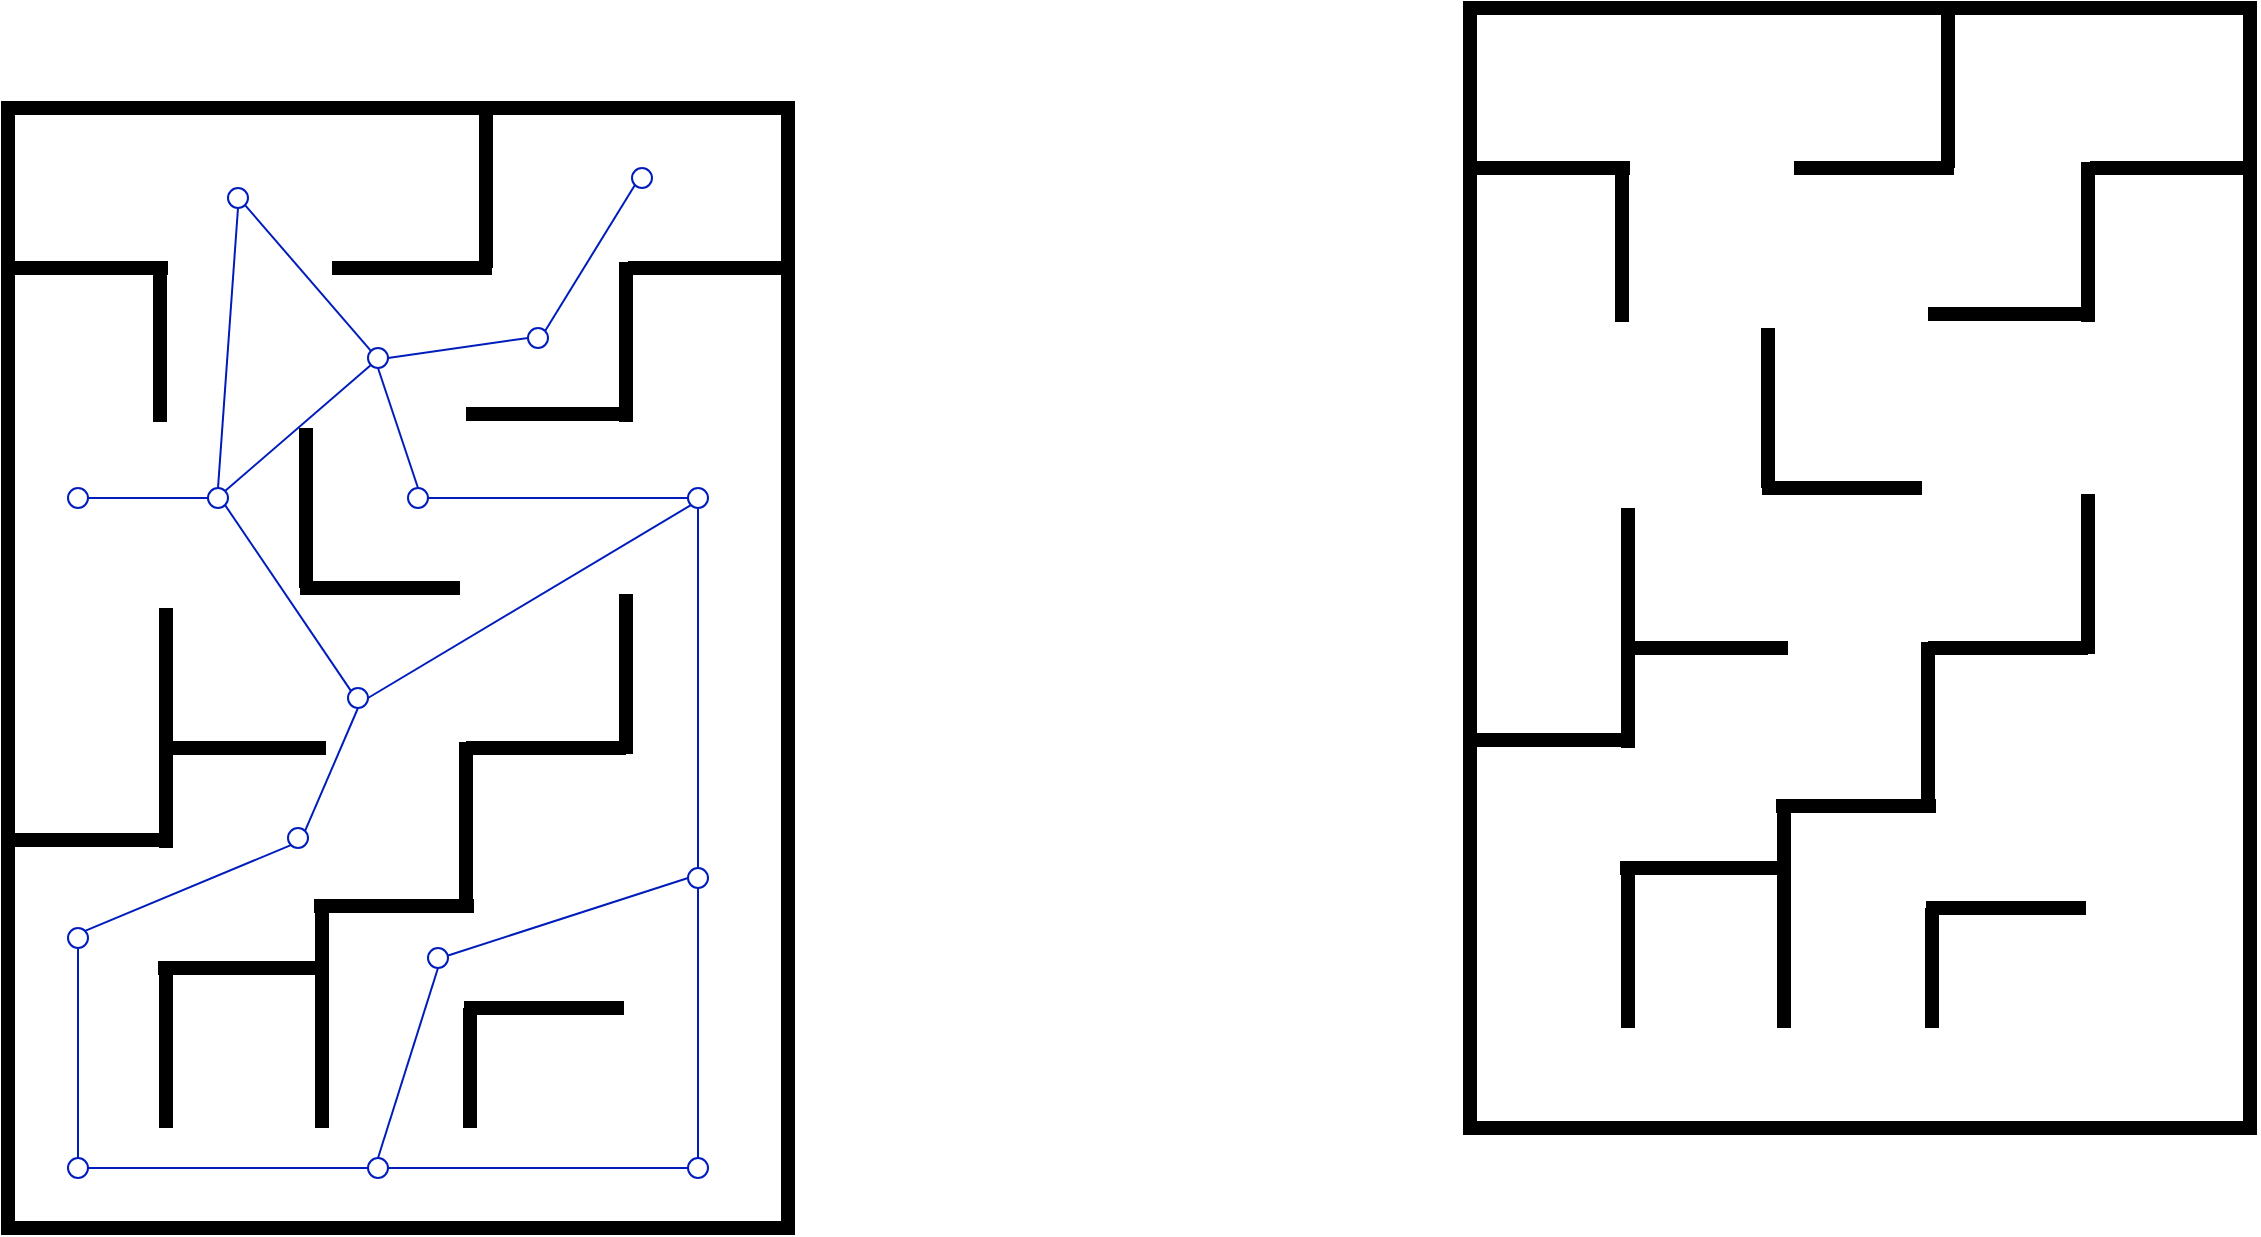 <mxfile version="21.2.8" type="device" pages="2">
  <diagram name="Page-1" id="AOB0-Nac2v83mfSuVHvI">
    <mxGraphModel dx="1936" dy="1079" grid="0" gridSize="10" guides="1" tooltips="1" connect="1" arrows="1" fold="1" page="0" pageScale="1" pageWidth="827" pageHeight="1169" math="0" shadow="0">
      <root>
        <mxCell id="0" />
        <mxCell id="1" parent="0" />
        <mxCell id="N3BqBY6gbxbEABjLlKTX-1" value="" style="rounded=0;whiteSpace=wrap;html=1;strokeWidth=7;" parent="1" vertex="1">
          <mxGeometry x="1" width="390" height="560" as="geometry" />
        </mxCell>
        <mxCell id="N3BqBY6gbxbEABjLlKTX-3" value="" style="endArrow=none;html=1;rounded=0;strokeWidth=7;endSize=6;" parent="1" edge="1">
          <mxGeometry width="50" height="50" relative="1" as="geometry">
            <mxPoint x="1" y="80" as="sourcePoint" />
            <mxPoint x="81" y="80" as="targetPoint" />
          </mxGeometry>
        </mxCell>
        <mxCell id="N3BqBY6gbxbEABjLlKTX-4" value="" style="endArrow=none;html=1;rounded=0;strokeWidth=7;endSize=6;" parent="1" edge="1">
          <mxGeometry width="50" height="50" relative="1" as="geometry">
            <mxPoint x="80" y="430" as="sourcePoint" />
            <mxPoint x="80" y="510" as="targetPoint" />
          </mxGeometry>
        </mxCell>
        <mxCell id="N3BqBY6gbxbEABjLlKTX-5" value="" style="endArrow=none;html=1;rounded=0;strokeWidth=7;endSize=6;" parent="1" edge="1">
          <mxGeometry width="50" height="50" relative="1" as="geometry">
            <mxPoint x="77" y="77" as="sourcePoint" />
            <mxPoint x="77" y="157" as="targetPoint" />
          </mxGeometry>
        </mxCell>
        <mxCell id="N3BqBY6gbxbEABjLlKTX-6" value="" style="endArrow=none;html=1;rounded=0;strokeWidth=7;endSize=6;" parent="1" edge="1">
          <mxGeometry width="50" height="50" relative="1" as="geometry">
            <mxPoint x="163" y="80" as="sourcePoint" />
            <mxPoint x="243" y="80" as="targetPoint" />
          </mxGeometry>
        </mxCell>
        <mxCell id="N3BqBY6gbxbEABjLlKTX-8" value="" style="endArrow=none;html=1;rounded=0;strokeWidth=7;endSize=6;" parent="1" edge="1">
          <mxGeometry width="50" height="50" relative="1" as="geometry">
            <mxPoint x="240" as="sourcePoint" />
            <mxPoint x="240" y="80" as="targetPoint" />
          </mxGeometry>
        </mxCell>
        <mxCell id="N3BqBY6gbxbEABjLlKTX-9" value="" style="endArrow=none;html=1;rounded=0;strokeWidth=7;endSize=6;" parent="1" edge="1">
          <mxGeometry width="50" height="50" relative="1" as="geometry">
            <mxPoint x="311" y="80" as="sourcePoint" />
            <mxPoint x="391" y="80" as="targetPoint" />
          </mxGeometry>
        </mxCell>
        <mxCell id="N3BqBY6gbxbEABjLlKTX-10" value="" style="endArrow=none;html=1;rounded=0;strokeWidth=7;endSize=6;" parent="1" edge="1">
          <mxGeometry width="50" height="50" relative="1" as="geometry">
            <mxPoint x="310" y="77" as="sourcePoint" />
            <mxPoint x="310" y="157" as="targetPoint" />
          </mxGeometry>
        </mxCell>
        <mxCell id="N3BqBY6gbxbEABjLlKTX-11" value="" style="endArrow=none;html=1;rounded=0;strokeWidth=7;endSize=6;" parent="1" edge="1">
          <mxGeometry width="50" height="50" relative="1" as="geometry">
            <mxPoint x="230" y="153" as="sourcePoint" />
            <mxPoint x="310" y="153" as="targetPoint" />
          </mxGeometry>
        </mxCell>
        <mxCell id="N3BqBY6gbxbEABjLlKTX-13" value="" style="endArrow=none;html=1;rounded=0;strokeWidth=7;endSize=6;" parent="1" edge="1">
          <mxGeometry width="50" height="50" relative="1" as="geometry">
            <mxPoint x="150" y="160" as="sourcePoint" />
            <mxPoint x="150" y="240" as="targetPoint" />
          </mxGeometry>
        </mxCell>
        <mxCell id="N3BqBY6gbxbEABjLlKTX-14" value="" style="endArrow=none;html=1;rounded=0;strokeWidth=7;endSize=6;" parent="1" edge="1">
          <mxGeometry width="50" height="50" relative="1" as="geometry">
            <mxPoint x="80" y="320" as="sourcePoint" />
            <mxPoint x="160" y="320" as="targetPoint" />
          </mxGeometry>
        </mxCell>
        <mxCell id="N3BqBY6gbxbEABjLlKTX-15" value="" style="endArrow=none;html=1;rounded=0;strokeWidth=7;endSize=6;" parent="1" edge="1">
          <mxGeometry width="50" height="50" relative="1" as="geometry">
            <mxPoint x="80" y="250" as="sourcePoint" />
            <mxPoint x="80" y="370" as="targetPoint" />
          </mxGeometry>
        </mxCell>
        <mxCell id="N3BqBY6gbxbEABjLlKTX-16" value="" style="endArrow=none;html=1;rounded=0;strokeWidth=7;endSize=6;" parent="1" edge="1">
          <mxGeometry width="50" height="50" relative="1" as="geometry">
            <mxPoint x="1" y="366" as="sourcePoint" />
            <mxPoint x="81" y="366" as="targetPoint" />
          </mxGeometry>
        </mxCell>
        <mxCell id="N3BqBY6gbxbEABjLlKTX-17" value="" style="endArrow=none;html=1;rounded=0;strokeWidth=7;endSize=6;" parent="1" edge="1">
          <mxGeometry width="50" height="50" relative="1" as="geometry">
            <mxPoint x="310" y="243" as="sourcePoint" />
            <mxPoint x="310" y="323" as="targetPoint" />
          </mxGeometry>
        </mxCell>
        <mxCell id="N3BqBY6gbxbEABjLlKTX-18" value="" style="endArrow=none;html=1;rounded=0;strokeWidth=7;endSize=6;" parent="1" edge="1">
          <mxGeometry width="50" height="50" relative="1" as="geometry">
            <mxPoint x="147" y="240" as="sourcePoint" />
            <mxPoint x="227" y="240" as="targetPoint" />
          </mxGeometry>
        </mxCell>
        <mxCell id="N3BqBY6gbxbEABjLlKTX-19" value="" style="endArrow=none;html=1;rounded=0;strokeWidth=7;endSize=6;" parent="1" edge="1">
          <mxGeometry width="50" height="50" relative="1" as="geometry">
            <mxPoint x="230" y="320" as="sourcePoint" />
            <mxPoint x="310" y="320" as="targetPoint" />
          </mxGeometry>
        </mxCell>
        <mxCell id="N3BqBY6gbxbEABjLlKTX-20" value="" style="endArrow=none;html=1;rounded=0;strokeWidth=7;endSize=6;" parent="1" edge="1">
          <mxGeometry width="50" height="50" relative="1" as="geometry">
            <mxPoint x="230" y="317" as="sourcePoint" />
            <mxPoint x="230" y="397" as="targetPoint" />
          </mxGeometry>
        </mxCell>
        <mxCell id="N3BqBY6gbxbEABjLlKTX-21" value="" style="endArrow=none;html=1;rounded=0;strokeWidth=7;endSize=6;" parent="1" edge="1">
          <mxGeometry width="50" height="50" relative="1" as="geometry">
            <mxPoint x="154" y="399" as="sourcePoint" />
            <mxPoint x="234" y="399" as="targetPoint" />
          </mxGeometry>
        </mxCell>
        <mxCell id="N3BqBY6gbxbEABjLlKTX-23" value="" style="endArrow=none;html=1;rounded=0;strokeWidth=7;endSize=6;" parent="1" edge="1">
          <mxGeometry width="50" height="50" relative="1" as="geometry">
            <mxPoint x="158" y="400" as="sourcePoint" />
            <mxPoint x="158" y="510" as="targetPoint" />
          </mxGeometry>
        </mxCell>
        <mxCell id="N3BqBY6gbxbEABjLlKTX-24" value="" style="endArrow=none;html=1;rounded=0;strokeWidth=7;endSize=6;" parent="1" edge="1">
          <mxGeometry width="50" height="50" relative="1" as="geometry">
            <mxPoint x="76" y="430" as="sourcePoint" />
            <mxPoint x="156" y="430" as="targetPoint" />
          </mxGeometry>
        </mxCell>
        <mxCell id="N3BqBY6gbxbEABjLlKTX-25" value="" style="endArrow=none;html=1;rounded=0;strokeWidth=7;endSize=6;" parent="1" edge="1">
          <mxGeometry width="50" height="50" relative="1" as="geometry">
            <mxPoint x="229" y="450" as="sourcePoint" />
            <mxPoint x="309" y="450" as="targetPoint" />
          </mxGeometry>
        </mxCell>
        <mxCell id="N3BqBY6gbxbEABjLlKTX-26" value="" style="endArrow=none;html=1;rounded=0;strokeWidth=7;endSize=6;" parent="1" edge="1">
          <mxGeometry width="50" height="50" relative="1" as="geometry">
            <mxPoint x="232" y="450" as="sourcePoint" />
            <mxPoint x="232" y="510" as="targetPoint" />
          </mxGeometry>
        </mxCell>
        <mxCell id="vQWdCR0RZfKfUGTafbh_-1" value="" style="rounded=0;whiteSpace=wrap;html=1;strokeWidth=7;movable=0;resizable=0;rotatable=0;deletable=0;editable=0;locked=1;connectable=0;" vertex="1" parent="1">
          <mxGeometry x="-730" y="50" width="390" height="560" as="geometry" />
        </mxCell>
        <mxCell id="vQWdCR0RZfKfUGTafbh_-2" value="" style="endArrow=none;html=1;rounded=0;strokeWidth=7;endSize=6;movable=0;resizable=0;rotatable=0;deletable=0;editable=0;locked=1;connectable=0;" edge="1" parent="1">
          <mxGeometry width="50" height="50" relative="1" as="geometry">
            <mxPoint x="-730" y="130" as="sourcePoint" />
            <mxPoint x="-650" y="130" as="targetPoint" />
          </mxGeometry>
        </mxCell>
        <mxCell id="vQWdCR0RZfKfUGTafbh_-3" value="" style="endArrow=none;html=1;rounded=0;strokeWidth=7;endSize=6;movable=0;resizable=0;rotatable=0;deletable=0;editable=0;locked=1;connectable=0;" edge="1" parent="1">
          <mxGeometry width="50" height="50" relative="1" as="geometry">
            <mxPoint x="-651" y="480" as="sourcePoint" />
            <mxPoint x="-651" y="560" as="targetPoint" />
          </mxGeometry>
        </mxCell>
        <mxCell id="vQWdCR0RZfKfUGTafbh_-4" value="" style="endArrow=none;html=1;rounded=0;strokeWidth=7;endSize=6;movable=0;resizable=0;rotatable=0;deletable=0;editable=0;locked=1;connectable=0;" edge="1" parent="1">
          <mxGeometry width="50" height="50" relative="1" as="geometry">
            <mxPoint x="-654" y="127" as="sourcePoint" />
            <mxPoint x="-654" y="207" as="targetPoint" />
          </mxGeometry>
        </mxCell>
        <mxCell id="vQWdCR0RZfKfUGTafbh_-5" value="" style="endArrow=none;html=1;rounded=0;strokeWidth=7;endSize=6;movable=0;resizable=0;rotatable=0;deletable=0;editable=0;locked=1;connectable=0;" edge="1" parent="1">
          <mxGeometry width="50" height="50" relative="1" as="geometry">
            <mxPoint x="-568" y="130" as="sourcePoint" />
            <mxPoint x="-488" y="130" as="targetPoint" />
          </mxGeometry>
        </mxCell>
        <mxCell id="vQWdCR0RZfKfUGTafbh_-6" value="" style="endArrow=none;html=1;rounded=0;strokeWidth=7;endSize=6;movable=0;resizable=0;rotatable=0;deletable=0;editable=0;locked=1;connectable=0;" edge="1" parent="1">
          <mxGeometry width="50" height="50" relative="1" as="geometry">
            <mxPoint x="-491" y="50" as="sourcePoint" />
            <mxPoint x="-491" y="130" as="targetPoint" />
          </mxGeometry>
        </mxCell>
        <mxCell id="vQWdCR0RZfKfUGTafbh_-7" value="" style="endArrow=none;html=1;rounded=0;strokeWidth=7;endSize=6;movable=0;resizable=0;rotatable=0;deletable=0;editable=0;locked=1;connectable=0;" edge="1" parent="1">
          <mxGeometry width="50" height="50" relative="1" as="geometry">
            <mxPoint x="-420" y="130" as="sourcePoint" />
            <mxPoint x="-340" y="130" as="targetPoint" />
          </mxGeometry>
        </mxCell>
        <mxCell id="vQWdCR0RZfKfUGTafbh_-8" value="" style="endArrow=none;html=1;rounded=0;strokeWidth=7;endSize=6;movable=0;resizable=0;rotatable=0;deletable=0;editable=0;locked=1;connectable=0;" edge="1" parent="1">
          <mxGeometry width="50" height="50" relative="1" as="geometry">
            <mxPoint x="-421" y="127" as="sourcePoint" />
            <mxPoint x="-421" y="207" as="targetPoint" />
          </mxGeometry>
        </mxCell>
        <mxCell id="vQWdCR0RZfKfUGTafbh_-9" value="" style="endArrow=none;html=1;rounded=0;strokeWidth=7;endSize=6;movable=0;resizable=0;rotatable=0;deletable=0;editable=0;locked=1;connectable=0;" edge="1" parent="1">
          <mxGeometry width="50" height="50" relative="1" as="geometry">
            <mxPoint x="-501" y="203" as="sourcePoint" />
            <mxPoint x="-421" y="203" as="targetPoint" />
          </mxGeometry>
        </mxCell>
        <mxCell id="vQWdCR0RZfKfUGTafbh_-10" value="" style="endArrow=none;html=1;rounded=0;strokeWidth=7;endSize=6;movable=0;resizable=0;rotatable=0;deletable=0;editable=0;locked=1;connectable=0;" edge="1" parent="1">
          <mxGeometry width="50" height="50" relative="1" as="geometry">
            <mxPoint x="-581" y="210" as="sourcePoint" />
            <mxPoint x="-581" y="290" as="targetPoint" />
          </mxGeometry>
        </mxCell>
        <mxCell id="vQWdCR0RZfKfUGTafbh_-11" value="" style="endArrow=none;html=1;rounded=0;strokeWidth=7;endSize=6;movable=0;resizable=0;rotatable=0;deletable=0;editable=0;locked=1;connectable=0;" edge="1" parent="1">
          <mxGeometry width="50" height="50" relative="1" as="geometry">
            <mxPoint x="-651" y="370" as="sourcePoint" />
            <mxPoint x="-571" y="370" as="targetPoint" />
          </mxGeometry>
        </mxCell>
        <mxCell id="vQWdCR0RZfKfUGTafbh_-12" value="" style="endArrow=none;html=1;rounded=0;strokeWidth=7;endSize=6;movable=0;resizable=0;rotatable=0;deletable=0;editable=0;locked=1;connectable=0;" edge="1" parent="1">
          <mxGeometry width="50" height="50" relative="1" as="geometry">
            <mxPoint x="-651" y="300" as="sourcePoint" />
            <mxPoint x="-651" y="420" as="targetPoint" />
          </mxGeometry>
        </mxCell>
        <mxCell id="vQWdCR0RZfKfUGTafbh_-13" value="" style="endArrow=none;html=1;rounded=0;strokeWidth=7;endSize=6;movable=0;resizable=0;rotatable=0;deletable=0;editable=0;locked=1;connectable=0;" edge="1" parent="1">
          <mxGeometry width="50" height="50" relative="1" as="geometry">
            <mxPoint x="-730" y="416" as="sourcePoint" />
            <mxPoint x="-650" y="416" as="targetPoint" />
          </mxGeometry>
        </mxCell>
        <mxCell id="vQWdCR0RZfKfUGTafbh_-14" value="" style="endArrow=none;html=1;rounded=0;strokeWidth=7;endSize=6;movable=0;resizable=0;rotatable=0;deletable=0;editable=0;locked=1;connectable=0;" edge="1" parent="1">
          <mxGeometry width="50" height="50" relative="1" as="geometry">
            <mxPoint x="-421" y="293" as="sourcePoint" />
            <mxPoint x="-421" y="373" as="targetPoint" />
          </mxGeometry>
        </mxCell>
        <mxCell id="vQWdCR0RZfKfUGTafbh_-15" value="" style="endArrow=none;html=1;rounded=0;strokeWidth=7;endSize=6;movable=0;resizable=0;rotatable=0;deletable=0;editable=0;locked=1;connectable=0;" edge="1" parent="1">
          <mxGeometry width="50" height="50" relative="1" as="geometry">
            <mxPoint x="-584" y="290" as="sourcePoint" />
            <mxPoint x="-504" y="290" as="targetPoint" />
          </mxGeometry>
        </mxCell>
        <mxCell id="vQWdCR0RZfKfUGTafbh_-16" value="" style="endArrow=none;html=1;rounded=0;strokeWidth=7;endSize=6;movable=0;resizable=0;rotatable=0;deletable=0;editable=0;locked=1;connectable=0;" edge="1" parent="1">
          <mxGeometry width="50" height="50" relative="1" as="geometry">
            <mxPoint x="-501" y="370" as="sourcePoint" />
            <mxPoint x="-421" y="370" as="targetPoint" />
          </mxGeometry>
        </mxCell>
        <mxCell id="vQWdCR0RZfKfUGTafbh_-17" value="" style="endArrow=none;html=1;rounded=0;strokeWidth=7;endSize=6;movable=0;resizable=0;rotatable=0;deletable=0;editable=0;locked=1;connectable=0;" edge="1" parent="1">
          <mxGeometry width="50" height="50" relative="1" as="geometry">
            <mxPoint x="-501" y="367" as="sourcePoint" />
            <mxPoint x="-501" y="447" as="targetPoint" />
          </mxGeometry>
        </mxCell>
        <mxCell id="vQWdCR0RZfKfUGTafbh_-18" value="" style="endArrow=none;html=1;rounded=0;strokeWidth=7;endSize=6;movable=0;resizable=0;rotatable=0;deletable=0;editable=0;locked=1;connectable=0;" edge="1" parent="1">
          <mxGeometry width="50" height="50" relative="1" as="geometry">
            <mxPoint x="-577" y="449" as="sourcePoint" />
            <mxPoint x="-497" y="449" as="targetPoint" />
          </mxGeometry>
        </mxCell>
        <mxCell id="vQWdCR0RZfKfUGTafbh_-19" value="" style="endArrow=none;html=1;rounded=0;strokeWidth=7;endSize=6;movable=0;resizable=0;rotatable=0;deletable=0;editable=0;locked=1;connectable=0;" edge="1" parent="1">
          <mxGeometry width="50" height="50" relative="1" as="geometry">
            <mxPoint x="-573" y="450" as="sourcePoint" />
            <mxPoint x="-573" y="560" as="targetPoint" />
          </mxGeometry>
        </mxCell>
        <mxCell id="vQWdCR0RZfKfUGTafbh_-20" value="" style="endArrow=none;html=1;rounded=0;strokeWidth=7;endSize=6;movable=0;resizable=0;rotatable=0;deletable=0;editable=0;locked=1;connectable=0;" edge="1" parent="1">
          <mxGeometry width="50" height="50" relative="1" as="geometry">
            <mxPoint x="-655" y="480" as="sourcePoint" />
            <mxPoint x="-575" y="480" as="targetPoint" />
          </mxGeometry>
        </mxCell>
        <mxCell id="vQWdCR0RZfKfUGTafbh_-21" value="" style="endArrow=none;html=1;rounded=0;strokeWidth=7;endSize=6;movable=0;resizable=0;rotatable=0;deletable=0;editable=0;locked=1;connectable=0;" edge="1" parent="1">
          <mxGeometry width="50" height="50" relative="1" as="geometry">
            <mxPoint x="-502" y="500" as="sourcePoint" />
            <mxPoint x="-422" y="500" as="targetPoint" />
          </mxGeometry>
        </mxCell>
        <mxCell id="vQWdCR0RZfKfUGTafbh_-22" value="" style="endArrow=none;html=1;rounded=0;strokeWidth=7;endSize=6;movable=0;resizable=0;rotatable=0;deletable=0;editable=0;locked=1;connectable=0;" edge="1" parent="1">
          <mxGeometry width="50" height="50" relative="1" as="geometry">
            <mxPoint x="-499" y="500" as="sourcePoint" />
            <mxPoint x="-499" y="560" as="targetPoint" />
          </mxGeometry>
        </mxCell>
        <mxCell id="vQWdCR0RZfKfUGTafbh_-23" style="rounded=0;orthogonalLoop=1;jettySize=auto;html=1;exitX=0.5;exitY=1;exitDx=0;exitDy=0;entryX=0.5;entryY=0;entryDx=0;entryDy=0;endArrow=none;endFill=0;fillColor=#0050ef;strokeColor=#001DBC;" edge="1" parent="1" source="vQWdCR0RZfKfUGTafbh_-24" target="vQWdCR0RZfKfUGTafbh_-25">
          <mxGeometry relative="1" as="geometry" />
        </mxCell>
        <mxCell id="vQWdCR0RZfKfUGTafbh_-55" style="edgeStyle=none;shape=connector;rounded=0;orthogonalLoop=1;jettySize=auto;html=1;exitX=1;exitY=1;exitDx=0;exitDy=0;entryX=0;entryY=0;entryDx=0;entryDy=0;labelBackgroundColor=default;strokeColor=#001DBC;fontFamily=Helvetica;fontSize=11;fontColor=default;endArrow=none;endFill=0;fillColor=#0050ef;" edge="1" parent="1" source="vQWdCR0RZfKfUGTafbh_-24" target="vQWdCR0RZfKfUGTafbh_-27">
          <mxGeometry relative="1" as="geometry" />
        </mxCell>
        <mxCell id="vQWdCR0RZfKfUGTafbh_-24" value="" style="ellipse;whiteSpace=wrap;html=1;aspect=fixed;fillColor=none;fontColor=#ffffff;strokeColor=#001DBC;" vertex="1" parent="1">
          <mxGeometry x="-620" y="90" width="10" height="10" as="geometry" />
        </mxCell>
        <mxCell id="vQWdCR0RZfKfUGTafbh_-40" style="shape=connector;rounded=0;orthogonalLoop=1;jettySize=auto;html=1;exitX=1;exitY=1;exitDx=0;exitDy=0;entryX=0;entryY=0;entryDx=0;entryDy=0;labelBackgroundColor=default;strokeColor=#001DBC;fontFamily=Helvetica;fontSize=11;fontColor=default;endArrow=none;endFill=0;fillColor=#0050ef;" edge="1" parent="1" source="vQWdCR0RZfKfUGTafbh_-25" target="vQWdCR0RZfKfUGTafbh_-31">
          <mxGeometry relative="1" as="geometry" />
        </mxCell>
        <mxCell id="vQWdCR0RZfKfUGTafbh_-25" value="" style="ellipse;whiteSpace=wrap;html=1;aspect=fixed;fillColor=none;strokeColor=#001DBC;fontColor=#ffffff;" vertex="1" parent="1">
          <mxGeometry x="-630" y="240" width="10" height="10" as="geometry" />
        </mxCell>
        <mxCell id="vQWdCR0RZfKfUGTafbh_-39" style="edgeStyle=orthogonalEdgeStyle;rounded=0;orthogonalLoop=1;jettySize=auto;html=1;exitX=1;exitY=0.5;exitDx=0;exitDy=0;entryX=0;entryY=0.5;entryDx=0;entryDy=0;endArrow=none;strokeColor=#001DBC;endFill=0;fillColor=#0050ef;" edge="1" parent="1" source="vQWdCR0RZfKfUGTafbh_-26" target="vQWdCR0RZfKfUGTafbh_-25">
          <mxGeometry relative="1" as="geometry" />
        </mxCell>
        <mxCell id="vQWdCR0RZfKfUGTafbh_-26" value="" style="ellipse;whiteSpace=wrap;html=1;aspect=fixed;fillColor=none;strokeColor=#001DBC;fontColor=#ffffff;" vertex="1" parent="1">
          <mxGeometry x="-700" y="240" width="10" height="10" as="geometry" />
        </mxCell>
        <mxCell id="vQWdCR0RZfKfUGTafbh_-41" style="edgeStyle=none;shape=connector;rounded=0;orthogonalLoop=1;jettySize=auto;html=1;exitX=0;exitY=1;exitDx=0;exitDy=0;entryX=1;entryY=0;entryDx=0;entryDy=0;labelBackgroundColor=default;strokeColor=#001DBC;fontFamily=Helvetica;fontSize=11;fontColor=default;endArrow=none;endFill=0;fillColor=#0050ef;" edge="1" parent="1" source="vQWdCR0RZfKfUGTafbh_-27" target="vQWdCR0RZfKfUGTafbh_-25">
          <mxGeometry relative="1" as="geometry" />
        </mxCell>
        <mxCell id="vQWdCR0RZfKfUGTafbh_-42" style="edgeStyle=none;shape=connector;rounded=0;orthogonalLoop=1;jettySize=auto;html=1;exitX=1;exitY=0.5;exitDx=0;exitDy=0;entryX=0;entryY=0.5;entryDx=0;entryDy=0;labelBackgroundColor=default;strokeColor=#001DBC;fontFamily=Helvetica;fontSize=11;fontColor=default;endArrow=none;endFill=0;fillColor=#0050ef;" edge="1" parent="1" source="vQWdCR0RZfKfUGTafbh_-27" target="vQWdCR0RZfKfUGTafbh_-28">
          <mxGeometry relative="1" as="geometry" />
        </mxCell>
        <mxCell id="vQWdCR0RZfKfUGTafbh_-43" style="edgeStyle=none;shape=connector;rounded=0;orthogonalLoop=1;jettySize=auto;html=1;exitX=0.5;exitY=1;exitDx=0;exitDy=0;entryX=0.5;entryY=0;entryDx=0;entryDy=0;labelBackgroundColor=default;strokeColor=#001DBC;fontFamily=Helvetica;fontSize=11;fontColor=default;endArrow=none;endFill=0;fillColor=#0050ef;" edge="1" parent="1" source="vQWdCR0RZfKfUGTafbh_-27" target="vQWdCR0RZfKfUGTafbh_-29">
          <mxGeometry relative="1" as="geometry" />
        </mxCell>
        <mxCell id="vQWdCR0RZfKfUGTafbh_-27" value="" style="ellipse;whiteSpace=wrap;html=1;aspect=fixed;fillColor=none;strokeColor=#001DBC;fontColor=#ffffff;" vertex="1" parent="1">
          <mxGeometry x="-550" y="170" width="10" height="10" as="geometry" />
        </mxCell>
        <mxCell id="vQWdCR0RZfKfUGTafbh_-57" style="edgeStyle=none;shape=connector;rounded=0;orthogonalLoop=1;jettySize=auto;html=1;exitX=1;exitY=0;exitDx=0;exitDy=0;entryX=0;entryY=1;entryDx=0;entryDy=0;labelBackgroundColor=default;strokeColor=#001DBC;fontFamily=Helvetica;fontSize=11;fontColor=default;endArrow=none;endFill=0;fillColor=#0050ef;" edge="1" parent="1" source="vQWdCR0RZfKfUGTafbh_-28" target="vQWdCR0RZfKfUGTafbh_-56">
          <mxGeometry relative="1" as="geometry" />
        </mxCell>
        <mxCell id="vQWdCR0RZfKfUGTafbh_-28" value="" style="ellipse;whiteSpace=wrap;html=1;aspect=fixed;fillColor=none;strokeColor=#001DBC;fontColor=#ffffff;" vertex="1" parent="1">
          <mxGeometry x="-470" y="160" width="10" height="10" as="geometry" />
        </mxCell>
        <mxCell id="vQWdCR0RZfKfUGTafbh_-44" style="edgeStyle=none;shape=connector;rounded=0;orthogonalLoop=1;jettySize=auto;html=1;exitX=1;exitY=0.5;exitDx=0;exitDy=0;entryX=0;entryY=0.5;entryDx=0;entryDy=0;labelBackgroundColor=default;strokeColor=#001DBC;fontFamily=Helvetica;fontSize=11;fontColor=default;endArrow=none;endFill=0;fillColor=#0050ef;" edge="1" parent="1" source="vQWdCR0RZfKfUGTafbh_-29" target="vQWdCR0RZfKfUGTafbh_-30">
          <mxGeometry relative="1" as="geometry" />
        </mxCell>
        <mxCell id="vQWdCR0RZfKfUGTafbh_-29" value="" style="ellipse;whiteSpace=wrap;html=1;aspect=fixed;fillColor=none;strokeColor=#001DBC;fontColor=#ffffff;" vertex="1" parent="1">
          <mxGeometry x="-530" y="240" width="10" height="10" as="geometry" />
        </mxCell>
        <mxCell id="vQWdCR0RZfKfUGTafbh_-45" style="edgeStyle=none;shape=connector;rounded=0;orthogonalLoop=1;jettySize=auto;html=1;exitX=0.5;exitY=1;exitDx=0;exitDy=0;entryX=0.5;entryY=0;entryDx=0;entryDy=0;labelBackgroundColor=default;strokeColor=#001DBC;fontFamily=Helvetica;fontSize=11;fontColor=default;endArrow=none;endFill=0;fillColor=#0050ef;" edge="1" parent="1" source="vQWdCR0RZfKfUGTafbh_-30" target="vQWdCR0RZfKfUGTafbh_-35">
          <mxGeometry relative="1" as="geometry" />
        </mxCell>
        <mxCell id="vQWdCR0RZfKfUGTafbh_-30" value="" style="ellipse;whiteSpace=wrap;html=1;aspect=fixed;fillColor=none;strokeColor=#001DBC;fontColor=#ffffff;" vertex="1" parent="1">
          <mxGeometry x="-390" y="240" width="10" height="10" as="geometry" />
        </mxCell>
        <mxCell id="vQWdCR0RZfKfUGTafbh_-53" style="edgeStyle=none;shape=connector;rounded=0;orthogonalLoop=1;jettySize=auto;html=1;exitX=0.5;exitY=1;exitDx=0;exitDy=0;entryX=1;entryY=0;entryDx=0;entryDy=0;labelBackgroundColor=default;strokeColor=#001DBC;fontFamily=Helvetica;fontSize=11;fontColor=default;endArrow=none;endFill=0;fillColor=#0050ef;" edge="1" parent="1" source="vQWdCR0RZfKfUGTafbh_-31" target="vQWdCR0RZfKfUGTafbh_-32">
          <mxGeometry relative="1" as="geometry" />
        </mxCell>
        <mxCell id="vQWdCR0RZfKfUGTafbh_-54" style="edgeStyle=none;shape=connector;rounded=0;orthogonalLoop=1;jettySize=auto;html=1;exitX=1;exitY=0.5;exitDx=0;exitDy=0;entryX=0;entryY=1;entryDx=0;entryDy=0;labelBackgroundColor=default;strokeColor=#001DBC;fontFamily=Helvetica;fontSize=11;fontColor=default;endArrow=none;endFill=0;fillColor=#0050ef;" edge="1" parent="1" source="vQWdCR0RZfKfUGTafbh_-31" target="vQWdCR0RZfKfUGTafbh_-30">
          <mxGeometry relative="1" as="geometry" />
        </mxCell>
        <mxCell id="vQWdCR0RZfKfUGTafbh_-31" value="" style="ellipse;whiteSpace=wrap;html=1;aspect=fixed;fillColor=none;strokeColor=#001DBC;fontColor=#ffffff;" vertex="1" parent="1">
          <mxGeometry x="-560" y="340" width="10" height="10" as="geometry" />
        </mxCell>
        <mxCell id="vQWdCR0RZfKfUGTafbh_-32" value="" style="ellipse;whiteSpace=wrap;html=1;aspect=fixed;fillColor=none;strokeColor=#001DBC;fontColor=#ffffff;" vertex="1" parent="1">
          <mxGeometry x="-590" y="410" width="10" height="10" as="geometry" />
        </mxCell>
        <mxCell id="vQWdCR0RZfKfUGTafbh_-51" style="edgeStyle=none;shape=connector;rounded=0;orthogonalLoop=1;jettySize=auto;html=1;exitX=0.5;exitY=1;exitDx=0;exitDy=0;entryX=0.5;entryY=0;entryDx=0;entryDy=0;labelBackgroundColor=default;strokeColor=#001DBC;fontFamily=Helvetica;fontSize=11;fontColor=default;endArrow=none;endFill=0;fillColor=#0050ef;" edge="1" parent="1" source="vQWdCR0RZfKfUGTafbh_-33" target="vQWdCR0RZfKfUGTafbh_-34">
          <mxGeometry relative="1" as="geometry" />
        </mxCell>
        <mxCell id="vQWdCR0RZfKfUGTafbh_-52" style="edgeStyle=none;shape=connector;rounded=0;orthogonalLoop=1;jettySize=auto;html=1;exitX=1;exitY=0;exitDx=0;exitDy=0;entryX=0;entryY=1;entryDx=0;entryDy=0;labelBackgroundColor=default;strokeColor=#001DBC;fontFamily=Helvetica;fontSize=11;fontColor=default;endArrow=none;endFill=0;fillColor=#0050ef;" edge="1" parent="1" source="vQWdCR0RZfKfUGTafbh_-33" target="vQWdCR0RZfKfUGTafbh_-32">
          <mxGeometry relative="1" as="geometry" />
        </mxCell>
        <mxCell id="vQWdCR0RZfKfUGTafbh_-33" value="" style="ellipse;whiteSpace=wrap;html=1;aspect=fixed;fillColor=none;strokeColor=#001DBC;fontColor=#ffffff;" vertex="1" parent="1">
          <mxGeometry x="-700" y="460" width="10" height="10" as="geometry" />
        </mxCell>
        <mxCell id="vQWdCR0RZfKfUGTafbh_-50" style="edgeStyle=none;shape=connector;rounded=0;orthogonalLoop=1;jettySize=auto;html=1;exitX=1;exitY=0.5;exitDx=0;exitDy=0;entryX=0;entryY=0.5;entryDx=0;entryDy=0;labelBackgroundColor=default;strokeColor=#001DBC;fontFamily=Helvetica;fontSize=11;fontColor=default;endArrow=none;endFill=0;fillColor=#0050ef;" edge="1" parent="1" source="vQWdCR0RZfKfUGTafbh_-34" target="vQWdCR0RZfKfUGTafbh_-38">
          <mxGeometry relative="1" as="geometry" />
        </mxCell>
        <mxCell id="vQWdCR0RZfKfUGTafbh_-34" value="" style="ellipse;whiteSpace=wrap;html=1;aspect=fixed;fillColor=none;strokeColor=#001DBC;fontColor=#ffffff;" vertex="1" parent="1">
          <mxGeometry x="-700" y="575" width="10" height="10" as="geometry" />
        </mxCell>
        <mxCell id="vQWdCR0RZfKfUGTafbh_-46" style="edgeStyle=none;shape=connector;rounded=0;orthogonalLoop=1;jettySize=auto;html=1;exitX=0.5;exitY=1;exitDx=0;exitDy=0;entryX=0.5;entryY=0;entryDx=0;entryDy=0;labelBackgroundColor=default;strokeColor=#001DBC;fontFamily=Helvetica;fontSize=11;fontColor=default;endArrow=none;endFill=0;fillColor=#0050ef;" edge="1" parent="1" source="vQWdCR0RZfKfUGTafbh_-35" target="vQWdCR0RZfKfUGTafbh_-36">
          <mxGeometry relative="1" as="geometry" />
        </mxCell>
        <mxCell id="vQWdCR0RZfKfUGTafbh_-35" value="" style="ellipse;whiteSpace=wrap;html=1;aspect=fixed;fillColor=none;strokeColor=#001DBC;fontColor=#ffffff;" vertex="1" parent="1">
          <mxGeometry x="-390" y="430" width="10" height="10" as="geometry" />
        </mxCell>
        <mxCell id="vQWdCR0RZfKfUGTafbh_-36" value="" style="ellipse;whiteSpace=wrap;html=1;aspect=fixed;fillColor=none;strokeColor=#001DBC;fontColor=#ffffff;" vertex="1" parent="1">
          <mxGeometry x="-390" y="575" width="10" height="10" as="geometry" />
        </mxCell>
        <mxCell id="vQWdCR0RZfKfUGTafbh_-47" style="edgeStyle=none;shape=connector;rounded=0;orthogonalLoop=1;jettySize=auto;html=1;exitX=1.004;exitY=0.373;exitDx=0;exitDy=0;entryX=0;entryY=0.5;entryDx=0;entryDy=0;labelBackgroundColor=default;strokeColor=#001DBC;fontFamily=Helvetica;fontSize=11;fontColor=default;endArrow=none;endFill=0;fillColor=#0050ef;exitPerimeter=0;" edge="1" parent="1" source="vQWdCR0RZfKfUGTafbh_-37" target="vQWdCR0RZfKfUGTafbh_-35">
          <mxGeometry relative="1" as="geometry" />
        </mxCell>
        <mxCell id="vQWdCR0RZfKfUGTafbh_-48" style="edgeStyle=none;shape=connector;rounded=0;orthogonalLoop=1;jettySize=auto;html=1;exitX=0.5;exitY=1;exitDx=0;exitDy=0;entryX=0.5;entryY=0;entryDx=0;entryDy=0;labelBackgroundColor=default;strokeColor=#001DBC;fontFamily=Helvetica;fontSize=11;fontColor=default;endArrow=none;endFill=0;fillColor=#0050ef;" edge="1" parent="1" source="vQWdCR0RZfKfUGTafbh_-37" target="vQWdCR0RZfKfUGTafbh_-38">
          <mxGeometry relative="1" as="geometry" />
        </mxCell>
        <mxCell id="vQWdCR0RZfKfUGTafbh_-37" value="" style="ellipse;whiteSpace=wrap;html=1;aspect=fixed;fillColor=none;strokeColor=#001DBC;fontColor=#ffffff;" vertex="1" parent="1">
          <mxGeometry x="-520" y="470" width="10" height="10" as="geometry" />
        </mxCell>
        <mxCell id="vQWdCR0RZfKfUGTafbh_-49" style="edgeStyle=none;shape=connector;rounded=0;orthogonalLoop=1;jettySize=auto;html=1;exitX=1;exitY=0.5;exitDx=0;exitDy=0;entryX=0;entryY=0.5;entryDx=0;entryDy=0;labelBackgroundColor=default;strokeColor=#001DBC;fontFamily=Helvetica;fontSize=11;fontColor=default;endArrow=none;endFill=0;fillColor=#0050ef;" edge="1" parent="1" source="vQWdCR0RZfKfUGTafbh_-38" target="vQWdCR0RZfKfUGTafbh_-36">
          <mxGeometry relative="1" as="geometry" />
        </mxCell>
        <mxCell id="vQWdCR0RZfKfUGTafbh_-38" value="" style="ellipse;whiteSpace=wrap;html=1;aspect=fixed;fillColor=none;strokeColor=#001DBC;fontColor=#ffffff;" vertex="1" parent="1">
          <mxGeometry x="-550" y="575" width="10" height="10" as="geometry" />
        </mxCell>
        <mxCell id="vQWdCR0RZfKfUGTafbh_-56" value="" style="ellipse;whiteSpace=wrap;html=1;aspect=fixed;fillColor=none;strokeColor=#001DBC;fontColor=#ffffff;" vertex="1" parent="1">
          <mxGeometry x="-418" y="80" width="10" height="10" as="geometry" />
        </mxCell>
      </root>
    </mxGraphModel>
  </diagram>
  <diagram id="ZZSCOqrjMB_in7npAJQg" name="Page-2">
    <mxGraphModel dx="309" dy="679" grid="1" gridSize="10" guides="1" tooltips="1" connect="1" arrows="1" fold="1" page="1" pageScale="1" pageWidth="827" pageHeight="1169" math="0" shadow="0">
      <root>
        <mxCell id="0" />
        <mxCell id="1" parent="0" />
        <mxCell id="4-8o9Q_LbCTy3XWPZkN8-1" value="" style="rounded=0;whiteSpace=wrap;html=1;strokeWidth=7;movable=0;resizable=0;rotatable=0;deletable=0;editable=0;locked=1;connectable=0;" vertex="1" parent="1">
          <mxGeometry x="870" y="1210" width="390" height="560" as="geometry" />
        </mxCell>
        <mxCell id="4-8o9Q_LbCTy3XWPZkN8-2" value="" style="endArrow=none;html=1;rounded=0;strokeWidth=7;endSize=6;movable=0;resizable=0;rotatable=0;deletable=0;editable=0;locked=1;connectable=0;" edge="1" parent="1">
          <mxGeometry width="50" height="50" relative="1" as="geometry">
            <mxPoint x="870" y="1290" as="sourcePoint" />
            <mxPoint x="950" y="1290" as="targetPoint" />
          </mxGeometry>
        </mxCell>
        <mxCell id="4-8o9Q_LbCTy3XWPZkN8-3" value="" style="endArrow=none;html=1;rounded=0;strokeWidth=7;endSize=6;movable=0;resizable=0;rotatable=0;deletable=0;editable=0;locked=1;connectable=0;" edge="1" parent="1">
          <mxGeometry width="50" height="50" relative="1" as="geometry">
            <mxPoint x="949" y="1640" as="sourcePoint" />
            <mxPoint x="949" y="1720" as="targetPoint" />
          </mxGeometry>
        </mxCell>
        <mxCell id="4-8o9Q_LbCTy3XWPZkN8-4" value="" style="endArrow=none;html=1;rounded=0;strokeWidth=7;endSize=6;movable=0;resizable=0;rotatable=0;deletable=0;editable=0;locked=1;connectable=0;" edge="1" parent="1">
          <mxGeometry width="50" height="50" relative="1" as="geometry">
            <mxPoint x="946" y="1287" as="sourcePoint" />
            <mxPoint x="946" y="1367" as="targetPoint" />
          </mxGeometry>
        </mxCell>
        <mxCell id="4-8o9Q_LbCTy3XWPZkN8-5" value="" style="endArrow=none;html=1;rounded=0;strokeWidth=7;endSize=6;movable=0;resizable=0;rotatable=0;deletable=0;editable=0;locked=1;connectable=0;" edge="1" parent="1">
          <mxGeometry width="50" height="50" relative="1" as="geometry">
            <mxPoint x="1032" y="1290" as="sourcePoint" />
            <mxPoint x="1112" y="1290" as="targetPoint" />
          </mxGeometry>
        </mxCell>
        <mxCell id="4-8o9Q_LbCTy3XWPZkN8-6" value="" style="endArrow=none;html=1;rounded=0;strokeWidth=7;endSize=6;movable=0;resizable=0;rotatable=0;deletable=0;editable=0;locked=1;connectable=0;" edge="1" parent="1">
          <mxGeometry width="50" height="50" relative="1" as="geometry">
            <mxPoint x="1109" y="1210" as="sourcePoint" />
            <mxPoint x="1109" y="1290" as="targetPoint" />
          </mxGeometry>
        </mxCell>
        <mxCell id="4-8o9Q_LbCTy3XWPZkN8-7" value="" style="endArrow=none;html=1;rounded=0;strokeWidth=7;endSize=6;movable=0;resizable=0;rotatable=0;deletable=0;editable=0;locked=1;connectable=0;" edge="1" parent="1">
          <mxGeometry width="50" height="50" relative="1" as="geometry">
            <mxPoint x="1179" y="1290" as="sourcePoint" />
            <mxPoint x="1259" y="1290" as="targetPoint" />
          </mxGeometry>
        </mxCell>
        <mxCell id="4-8o9Q_LbCTy3XWPZkN8-8" value="" style="endArrow=none;html=1;rounded=0;strokeWidth=7;endSize=6;movable=0;resizable=0;rotatable=0;deletable=0;editable=0;locked=1;connectable=0;" edge="1" parent="1">
          <mxGeometry width="50" height="50" relative="1" as="geometry">
            <mxPoint x="1179" y="1287" as="sourcePoint" />
            <mxPoint x="1179" y="1367" as="targetPoint" />
          </mxGeometry>
        </mxCell>
        <mxCell id="4-8o9Q_LbCTy3XWPZkN8-9" value="" style="endArrow=none;html=1;rounded=0;strokeWidth=7;endSize=6;movable=0;resizable=0;rotatable=0;deletable=0;editable=0;locked=1;connectable=0;" edge="1" parent="1">
          <mxGeometry width="50" height="50" relative="1" as="geometry">
            <mxPoint x="1099" y="1363" as="sourcePoint" />
            <mxPoint x="1179" y="1363" as="targetPoint" />
          </mxGeometry>
        </mxCell>
        <mxCell id="4-8o9Q_LbCTy3XWPZkN8-10" value="" style="endArrow=none;html=1;rounded=0;strokeWidth=7;endSize=6;movable=0;resizable=0;rotatable=0;deletable=0;editable=0;locked=1;connectable=0;" edge="1" parent="1">
          <mxGeometry width="50" height="50" relative="1" as="geometry">
            <mxPoint x="1019" y="1370" as="sourcePoint" />
            <mxPoint x="1019" y="1450" as="targetPoint" />
          </mxGeometry>
        </mxCell>
        <mxCell id="4-8o9Q_LbCTy3XWPZkN8-11" value="" style="endArrow=none;html=1;rounded=0;strokeWidth=7;endSize=6;movable=0;resizable=0;rotatable=0;deletable=0;editable=0;locked=1;connectable=0;" edge="1" parent="1">
          <mxGeometry width="50" height="50" relative="1" as="geometry">
            <mxPoint x="949" y="1530" as="sourcePoint" />
            <mxPoint x="1029" y="1530" as="targetPoint" />
          </mxGeometry>
        </mxCell>
        <mxCell id="4-8o9Q_LbCTy3XWPZkN8-12" value="" style="endArrow=none;html=1;rounded=0;strokeWidth=7;endSize=6;movable=0;resizable=0;rotatable=0;deletable=0;editable=0;locked=1;connectable=0;" edge="1" parent="1">
          <mxGeometry width="50" height="50" relative="1" as="geometry">
            <mxPoint x="949" y="1460" as="sourcePoint" />
            <mxPoint x="949" y="1580" as="targetPoint" />
          </mxGeometry>
        </mxCell>
        <mxCell id="4-8o9Q_LbCTy3XWPZkN8-13" value="" style="endArrow=none;html=1;rounded=0;strokeWidth=7;endSize=6;movable=0;resizable=0;rotatable=0;deletable=0;editable=0;locked=1;connectable=0;" edge="1" parent="1">
          <mxGeometry width="50" height="50" relative="1" as="geometry">
            <mxPoint x="871" y="1576" as="sourcePoint" />
            <mxPoint x="951" y="1576" as="targetPoint" />
          </mxGeometry>
        </mxCell>
        <mxCell id="4-8o9Q_LbCTy3XWPZkN8-14" value="" style="endArrow=none;html=1;rounded=0;strokeWidth=7;endSize=6;movable=0;resizable=0;rotatable=0;deletable=0;editable=0;locked=1;connectable=0;" edge="1" parent="1">
          <mxGeometry width="50" height="50" relative="1" as="geometry">
            <mxPoint x="1179" y="1453" as="sourcePoint" />
            <mxPoint x="1179" y="1533" as="targetPoint" />
          </mxGeometry>
        </mxCell>
        <mxCell id="4-8o9Q_LbCTy3XWPZkN8-15" value="" style="endArrow=none;html=1;rounded=0;strokeWidth=7;endSize=6;movable=0;resizable=0;rotatable=0;deletable=0;editable=0;locked=1;connectable=0;" edge="1" parent="1">
          <mxGeometry width="50" height="50" relative="1" as="geometry">
            <mxPoint x="1016" y="1450" as="sourcePoint" />
            <mxPoint x="1096" y="1450" as="targetPoint" />
          </mxGeometry>
        </mxCell>
        <mxCell id="4-8o9Q_LbCTy3XWPZkN8-16" value="" style="endArrow=none;html=1;rounded=0;strokeWidth=7;endSize=6;movable=0;resizable=0;rotatable=0;deletable=0;editable=0;locked=1;connectable=0;" edge="1" parent="1">
          <mxGeometry width="50" height="50" relative="1" as="geometry">
            <mxPoint x="1099" y="1530" as="sourcePoint" />
            <mxPoint x="1179" y="1530" as="targetPoint" />
          </mxGeometry>
        </mxCell>
        <mxCell id="4-8o9Q_LbCTy3XWPZkN8-17" value="" style="endArrow=none;html=1;rounded=0;strokeWidth=7;endSize=6;movable=0;resizable=0;rotatable=0;deletable=0;editable=0;locked=1;connectable=0;" edge="1" parent="1">
          <mxGeometry width="50" height="50" relative="1" as="geometry">
            <mxPoint x="1099" y="1527" as="sourcePoint" />
            <mxPoint x="1099" y="1607" as="targetPoint" />
          </mxGeometry>
        </mxCell>
        <mxCell id="4-8o9Q_LbCTy3XWPZkN8-18" value="" style="endArrow=none;html=1;rounded=0;strokeWidth=7;endSize=6;movable=0;resizable=0;rotatable=0;deletable=0;editable=0;locked=1;connectable=0;" edge="1" parent="1">
          <mxGeometry width="50" height="50" relative="1" as="geometry">
            <mxPoint x="1023" y="1609" as="sourcePoint" />
            <mxPoint x="1103" y="1609" as="targetPoint" />
          </mxGeometry>
        </mxCell>
        <mxCell id="4-8o9Q_LbCTy3XWPZkN8-19" value="" style="endArrow=none;html=1;rounded=0;strokeWidth=7;endSize=6;movable=0;resizable=0;rotatable=0;deletable=0;editable=0;locked=1;connectable=0;" edge="1" parent="1">
          <mxGeometry width="50" height="50" relative="1" as="geometry">
            <mxPoint x="1027" y="1610" as="sourcePoint" />
            <mxPoint x="1027" y="1720" as="targetPoint" />
          </mxGeometry>
        </mxCell>
        <mxCell id="4-8o9Q_LbCTy3XWPZkN8-20" value="" style="endArrow=none;html=1;rounded=0;strokeWidth=7;endSize=6;movable=0;resizable=0;rotatable=0;deletable=0;editable=0;locked=1;connectable=0;" edge="1" parent="1">
          <mxGeometry width="50" height="50" relative="1" as="geometry">
            <mxPoint x="945" y="1640" as="sourcePoint" />
            <mxPoint x="1025" y="1640" as="targetPoint" />
          </mxGeometry>
        </mxCell>
        <mxCell id="4-8o9Q_LbCTy3XWPZkN8-21" value="" style="endArrow=none;html=1;rounded=0;strokeWidth=7;endSize=6;movable=0;resizable=0;rotatable=0;deletable=0;editable=0;locked=1;connectable=0;" edge="1" parent="1">
          <mxGeometry width="50" height="50" relative="1" as="geometry">
            <mxPoint x="1098" y="1660" as="sourcePoint" />
            <mxPoint x="1178" y="1660" as="targetPoint" />
          </mxGeometry>
        </mxCell>
        <mxCell id="4-8o9Q_LbCTy3XWPZkN8-22" value="" style="endArrow=none;html=1;rounded=0;strokeWidth=7;endSize=6;movable=0;resizable=0;rotatable=0;deletable=0;editable=0;locked=1;connectable=0;" edge="1" parent="1">
          <mxGeometry width="50" height="50" relative="1" as="geometry">
            <mxPoint x="1101" y="1660" as="sourcePoint" />
            <mxPoint x="1101" y="1720" as="targetPoint" />
          </mxGeometry>
        </mxCell>
        <mxCell id="4-8o9Q_LbCTy3XWPZkN8-23" value="" style="ellipse;whiteSpace=wrap;html=1;aspect=fixed;" vertex="1" parent="1">
          <mxGeometry x="855" y="1019" width="30" height="30" as="geometry" />
        </mxCell>
        <mxCell id="4-8o9Q_LbCTy3XWPZkN8-24" value="" style="ellipse;whiteSpace=wrap;html=1;aspect=fixed;" vertex="1" parent="1">
          <mxGeometry x="1245" y="1019" width="30" height="30" as="geometry" />
        </mxCell>
        <mxCell id="4-8o9Q_LbCTy3XWPZkN8-25" value="" style="ellipse;whiteSpace=wrap;html=1;aspect=fixed;" vertex="1" parent="1">
          <mxGeometry x="1030" y="460" width="30" height="30" as="geometry" />
        </mxCell>
        <mxCell id="4-8o9Q_LbCTy3XWPZkN8-42" style="edgeStyle=orthogonalEdgeStyle;rounded=0;orthogonalLoop=1;jettySize=auto;html=1;exitX=0.5;exitY=1;exitDx=0;exitDy=0;entryX=0.5;entryY=0;entryDx=0;entryDy=0;" edge="1" parent="1" source="4-8o9Q_LbCTy3XWPZkN8-26" target="4-8o9Q_LbCTy3XWPZkN8-27">
          <mxGeometry relative="1" as="geometry" />
        </mxCell>
        <mxCell id="4-8o9Q_LbCTy3XWPZkN8-26" value="" style="ellipse;whiteSpace=wrap;html=1;aspect=fixed;" vertex="1" parent="1">
          <mxGeometry x="970" y="505" width="30" height="30" as="geometry" />
        </mxCell>
        <mxCell id="4-8o9Q_LbCTy3XWPZkN8-51" style="edgeStyle=orthogonalEdgeStyle;rounded=0;orthogonalLoop=1;jettySize=auto;html=1;exitX=0.5;exitY=1;exitDx=0;exitDy=0;entryX=0.024;entryY=0.367;entryDx=0;entryDy=0;entryPerimeter=0;" edge="1" parent="1" source="4-8o9Q_LbCTy3XWPZkN8-27" target="4-8o9Q_LbCTy3XWPZkN8-34">
          <mxGeometry relative="1" as="geometry" />
        </mxCell>
        <mxCell id="4-8o9Q_LbCTy3XWPZkN8-27" value="" style="ellipse;whiteSpace=wrap;html=1;aspect=fixed;" vertex="1" parent="1">
          <mxGeometry x="970" y="655" width="30" height="30" as="geometry" />
        </mxCell>
        <mxCell id="4-8o9Q_LbCTy3XWPZkN8-43" style="edgeStyle=orthogonalEdgeStyle;rounded=0;orthogonalLoop=1;jettySize=auto;html=1;exitX=1;exitY=0.5;exitDx=0;exitDy=0;entryX=0;entryY=0.5;entryDx=0;entryDy=0;" edge="1" parent="1" source="4-8o9Q_LbCTy3XWPZkN8-28" target="4-8o9Q_LbCTy3XWPZkN8-27">
          <mxGeometry relative="1" as="geometry" />
        </mxCell>
        <mxCell id="4-8o9Q_LbCTy3XWPZkN8-28" value="" style="ellipse;whiteSpace=wrap;html=1;aspect=fixed;" vertex="1" parent="1">
          <mxGeometry x="885" y="655" width="30" height="30" as="geometry" />
        </mxCell>
        <mxCell id="4-8o9Q_LbCTy3XWPZkN8-44" style="edgeStyle=orthogonalEdgeStyle;rounded=0;orthogonalLoop=1;jettySize=auto;html=1;exitX=0;exitY=0.5;exitDx=0;exitDy=0;entryX=1;entryY=1;entryDx=0;entryDy=0;" edge="1" parent="1" source="4-8o9Q_LbCTy3XWPZkN8-29" target="4-8o9Q_LbCTy3XWPZkN8-26">
          <mxGeometry relative="1" as="geometry" />
        </mxCell>
        <mxCell id="4-8o9Q_LbCTy3XWPZkN8-45" style="edgeStyle=orthogonalEdgeStyle;rounded=0;orthogonalLoop=1;jettySize=auto;html=1;exitX=0;exitY=1;exitDx=0;exitDy=0;entryX=1;entryY=0;entryDx=0;entryDy=0;" edge="1" parent="1" source="4-8o9Q_LbCTy3XWPZkN8-29" target="4-8o9Q_LbCTy3XWPZkN8-27">
          <mxGeometry relative="1" as="geometry" />
        </mxCell>
        <mxCell id="4-8o9Q_LbCTy3XWPZkN8-46" style="edgeStyle=orthogonalEdgeStyle;rounded=0;orthogonalLoop=1;jettySize=auto;html=1;exitX=1;exitY=0.5;exitDx=0;exitDy=0;entryX=0;entryY=0.5;entryDx=0;entryDy=0;" edge="1" parent="1" source="4-8o9Q_LbCTy3XWPZkN8-29" target="4-8o9Q_LbCTy3XWPZkN8-30">
          <mxGeometry relative="1" as="geometry" />
        </mxCell>
        <mxCell id="4-8o9Q_LbCTy3XWPZkN8-48" style="edgeStyle=orthogonalEdgeStyle;rounded=0;orthogonalLoop=1;jettySize=auto;html=1;exitX=0.5;exitY=1;exitDx=0;exitDy=0;entryX=0.5;entryY=0;entryDx=0;entryDy=0;" edge="1" parent="1" source="4-8o9Q_LbCTy3XWPZkN8-29" target="4-8o9Q_LbCTy3XWPZkN8-32">
          <mxGeometry relative="1" as="geometry" />
        </mxCell>
        <mxCell id="4-8o9Q_LbCTy3XWPZkN8-29" value="" style="ellipse;whiteSpace=wrap;html=1;aspect=fixed;" vertex="1" parent="1">
          <mxGeometry x="1030" y="575" width="30" height="30" as="geometry" />
        </mxCell>
        <mxCell id="4-8o9Q_LbCTy3XWPZkN8-30" value="" style="ellipse;whiteSpace=wrap;html=1;aspect=fixed;" vertex="1" parent="1">
          <mxGeometry x="1110" y="575" width="30" height="30" as="geometry" />
        </mxCell>
        <mxCell id="4-8o9Q_LbCTy3XWPZkN8-47" style="edgeStyle=orthogonalEdgeStyle;rounded=0;orthogonalLoop=1;jettySize=auto;html=1;exitX=0;exitY=0.5;exitDx=0;exitDy=0;entryX=0.5;entryY=0;entryDx=0;entryDy=0;" edge="1" parent="1" source="4-8o9Q_LbCTy3XWPZkN8-31" target="4-8o9Q_LbCTy3XWPZkN8-30">
          <mxGeometry relative="1" as="geometry" />
        </mxCell>
        <mxCell id="4-8o9Q_LbCTy3XWPZkN8-31" value="" style="ellipse;whiteSpace=wrap;html=1;aspect=fixed;" vertex="1" parent="1">
          <mxGeometry x="1160" y="505" width="30" height="30" as="geometry" />
        </mxCell>
        <mxCell id="4-8o9Q_LbCTy3XWPZkN8-32" value="" style="ellipse;whiteSpace=wrap;html=1;aspect=fixed;" vertex="1" parent="1">
          <mxGeometry x="1050" y="655" width="30" height="30" as="geometry" />
        </mxCell>
        <mxCell id="4-8o9Q_LbCTy3XWPZkN8-49" style="edgeStyle=orthogonalEdgeStyle;rounded=0;orthogonalLoop=1;jettySize=auto;html=1;exitX=0;exitY=0.5;exitDx=0;exitDy=0;entryX=1;entryY=0.5;entryDx=0;entryDy=0;" edge="1" parent="1" source="4-8o9Q_LbCTy3XWPZkN8-33" target="4-8o9Q_LbCTy3XWPZkN8-32">
          <mxGeometry relative="1" as="geometry" />
        </mxCell>
        <mxCell id="4-8o9Q_LbCTy3XWPZkN8-50" style="edgeStyle=orthogonalEdgeStyle;rounded=0;orthogonalLoop=1;jettySize=auto;html=1;exitX=0.5;exitY=1;exitDx=0;exitDy=0;entryX=1;entryY=0;entryDx=0;entryDy=0;" edge="1" parent="1" source="4-8o9Q_LbCTy3XWPZkN8-33" target="4-8o9Q_LbCTy3XWPZkN8-34">
          <mxGeometry relative="1" as="geometry">
            <Array as="points">
              <mxPoint x="1185" y="735" />
              <mxPoint x="1066" y="735" />
            </Array>
          </mxGeometry>
        </mxCell>
        <mxCell id="4-8o9Q_LbCTy3XWPZkN8-60" style="edgeStyle=orthogonalEdgeStyle;rounded=0;orthogonalLoop=1;jettySize=auto;html=1;exitX=1;exitY=0.5;exitDx=0;exitDy=0;entryX=0.5;entryY=0;entryDx=0;entryDy=0;" edge="1" parent="1" source="4-8o9Q_LbCTy3XWPZkN8-33" target="4-8o9Q_LbCTy3XWPZkN8-40">
          <mxGeometry relative="1" as="geometry" />
        </mxCell>
        <mxCell id="4-8o9Q_LbCTy3XWPZkN8-33" value="" style="ellipse;whiteSpace=wrap;html=1;aspect=fixed;" vertex="1" parent="1">
          <mxGeometry x="1170" y="655" width="30" height="30" as="geometry" />
        </mxCell>
        <mxCell id="4-8o9Q_LbCTy3XWPZkN8-52" style="edgeStyle=orthogonalEdgeStyle;rounded=0;orthogonalLoop=1;jettySize=auto;html=1;exitX=0.5;exitY=1;exitDx=0;exitDy=0;entryX=1;entryY=0;entryDx=0;entryDy=0;" edge="1" parent="1" source="4-8o9Q_LbCTy3XWPZkN8-34" target="4-8o9Q_LbCTy3XWPZkN8-35">
          <mxGeometry relative="1" as="geometry" />
        </mxCell>
        <mxCell id="4-8o9Q_LbCTy3XWPZkN8-34" value="" style="ellipse;whiteSpace=wrap;html=1;aspect=fixed;" vertex="1" parent="1">
          <mxGeometry x="1040" y="740" width="30" height="30" as="geometry" />
        </mxCell>
        <mxCell id="4-8o9Q_LbCTy3XWPZkN8-53" style="edgeStyle=orthogonalEdgeStyle;rounded=0;orthogonalLoop=1;jettySize=auto;html=1;exitX=0;exitY=1;exitDx=0;exitDy=0;entryX=1;entryY=0;entryDx=0;entryDy=0;" edge="1" parent="1" source="4-8o9Q_LbCTy3XWPZkN8-35" target="4-8o9Q_LbCTy3XWPZkN8-36">
          <mxGeometry relative="1" as="geometry" />
        </mxCell>
        <mxCell id="4-8o9Q_LbCTy3XWPZkN8-35" value="" style="ellipse;whiteSpace=wrap;html=1;aspect=fixed;" vertex="1" parent="1">
          <mxGeometry x="990" y="825" width="30" height="30" as="geometry" />
        </mxCell>
        <mxCell id="4-8o9Q_LbCTy3XWPZkN8-54" style="edgeStyle=orthogonalEdgeStyle;rounded=0;orthogonalLoop=1;jettySize=auto;html=1;exitX=0.5;exitY=1;exitDx=0;exitDy=0;entryX=0.5;entryY=0;entryDx=0;entryDy=0;" edge="1" parent="1" source="4-8o9Q_LbCTy3XWPZkN8-36" target="4-8o9Q_LbCTy3XWPZkN8-37">
          <mxGeometry relative="1" as="geometry" />
        </mxCell>
        <mxCell id="4-8o9Q_LbCTy3XWPZkN8-36" value="" style="ellipse;whiteSpace=wrap;html=1;aspect=fixed;" vertex="1" parent="1">
          <mxGeometry x="885" y="885" width="30" height="30" as="geometry" />
        </mxCell>
        <mxCell id="4-8o9Q_LbCTy3XWPZkN8-55" style="edgeStyle=orthogonalEdgeStyle;rounded=0;orthogonalLoop=1;jettySize=auto;html=1;exitX=1;exitY=0.5;exitDx=0;exitDy=0;entryX=0;entryY=0.5;entryDx=0;entryDy=0;" edge="1" parent="1" source="4-8o9Q_LbCTy3XWPZkN8-37" target="4-8o9Q_LbCTy3XWPZkN8-38">
          <mxGeometry relative="1" as="geometry" />
        </mxCell>
        <mxCell id="4-8o9Q_LbCTy3XWPZkN8-37" value="" style="ellipse;whiteSpace=wrap;html=1;aspect=fixed;" vertex="1" parent="1">
          <mxGeometry x="890" y="989" width="30" height="30" as="geometry" />
        </mxCell>
        <mxCell id="4-8o9Q_LbCTy3XWPZkN8-56" style="edgeStyle=orthogonalEdgeStyle;rounded=0;orthogonalLoop=1;jettySize=auto;html=1;exitX=0.5;exitY=0;exitDx=0;exitDy=0;entryX=0;entryY=0.5;entryDx=0;entryDy=0;" edge="1" parent="1" source="4-8o9Q_LbCTy3XWPZkN8-38" target="4-8o9Q_LbCTy3XWPZkN8-41">
          <mxGeometry relative="1" as="geometry" />
        </mxCell>
        <mxCell id="4-8o9Q_LbCTy3XWPZkN8-59" style="edgeStyle=orthogonalEdgeStyle;rounded=0;orthogonalLoop=1;jettySize=auto;html=1;exitX=1;exitY=0.5;exitDx=0;exitDy=0;entryX=0.024;entryY=0.39;entryDx=0;entryDy=0;entryPerimeter=0;" edge="1" parent="1" source="4-8o9Q_LbCTy3XWPZkN8-38" target="4-8o9Q_LbCTy3XWPZkN8-39">
          <mxGeometry relative="1" as="geometry" />
        </mxCell>
        <mxCell id="4-8o9Q_LbCTy3XWPZkN8-38" value="" style="ellipse;whiteSpace=wrap;html=1;aspect=fixed;" vertex="1" parent="1">
          <mxGeometry x="1040" y="989" width="30" height="30" as="geometry" />
        </mxCell>
        <mxCell id="4-8o9Q_LbCTy3XWPZkN8-39" value="" style="ellipse;whiteSpace=wrap;html=1;aspect=fixed;" vertex="1" parent="1">
          <mxGeometry x="1200" y="989" width="30" height="30" as="geometry" />
        </mxCell>
        <mxCell id="4-8o9Q_LbCTy3XWPZkN8-58" style="edgeStyle=orthogonalEdgeStyle;rounded=0;orthogonalLoop=1;jettySize=auto;html=1;exitX=0.5;exitY=1;exitDx=0;exitDy=0;entryX=0.5;entryY=0;entryDx=0;entryDy=0;" edge="1" parent="1" source="4-8o9Q_LbCTy3XWPZkN8-40" target="4-8o9Q_LbCTy3XWPZkN8-39">
          <mxGeometry relative="1" as="geometry" />
        </mxCell>
        <mxCell id="4-8o9Q_LbCTy3XWPZkN8-40" value="" style="ellipse;whiteSpace=wrap;html=1;aspect=fixed;" vertex="1" parent="1">
          <mxGeometry x="1200" y="835" width="30" height="30" as="geometry" />
        </mxCell>
        <mxCell id="4-8o9Q_LbCTy3XWPZkN8-57" style="edgeStyle=orthogonalEdgeStyle;rounded=0;orthogonalLoop=1;jettySize=auto;html=1;exitX=1;exitY=0.5;exitDx=0;exitDy=0;entryX=0;entryY=0.5;entryDx=0;entryDy=0;" edge="1" parent="1" source="4-8o9Q_LbCTy3XWPZkN8-41" target="4-8o9Q_LbCTy3XWPZkN8-40">
          <mxGeometry relative="1" as="geometry" />
        </mxCell>
        <mxCell id="4-8o9Q_LbCTy3XWPZkN8-41" value="" style="ellipse;whiteSpace=wrap;html=1;aspect=fixed;" vertex="1" parent="1">
          <mxGeometry x="1090" y="885" width="30" height="30" as="geometry" />
        </mxCell>
      </root>
    </mxGraphModel>
  </diagram>
</mxfile>
